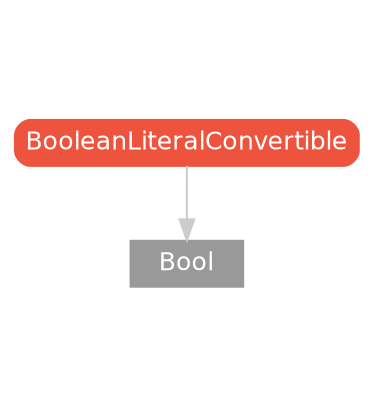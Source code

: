 strict digraph "BooleanLiteralConvertible - Type Hierarchy - SwiftDoc.org" {
    pad="0.1,0.8"
    node [shape=box, style="filled,rounded", color="#999999", fillcolor="#999999", fontcolor=white, fontname=Helvetica, fontnames="Helvetica,sansserif", fontsize=12, margin="0.07,0.05", height="0.3"]
    edge [color="#cccccc"]
    "Bool" [URL="/type/Bool/", style=filled]
    "BooleanLiteralConvertible" [URL="/protocol/BooleanLiteralConvertible/", style="filled,rounded", fillcolor="#ee543d", color="#ee543d"]    "BooleanLiteralConvertible" -> "Bool"
    subgraph Types {
        rank = max; "Bool";
    }
}